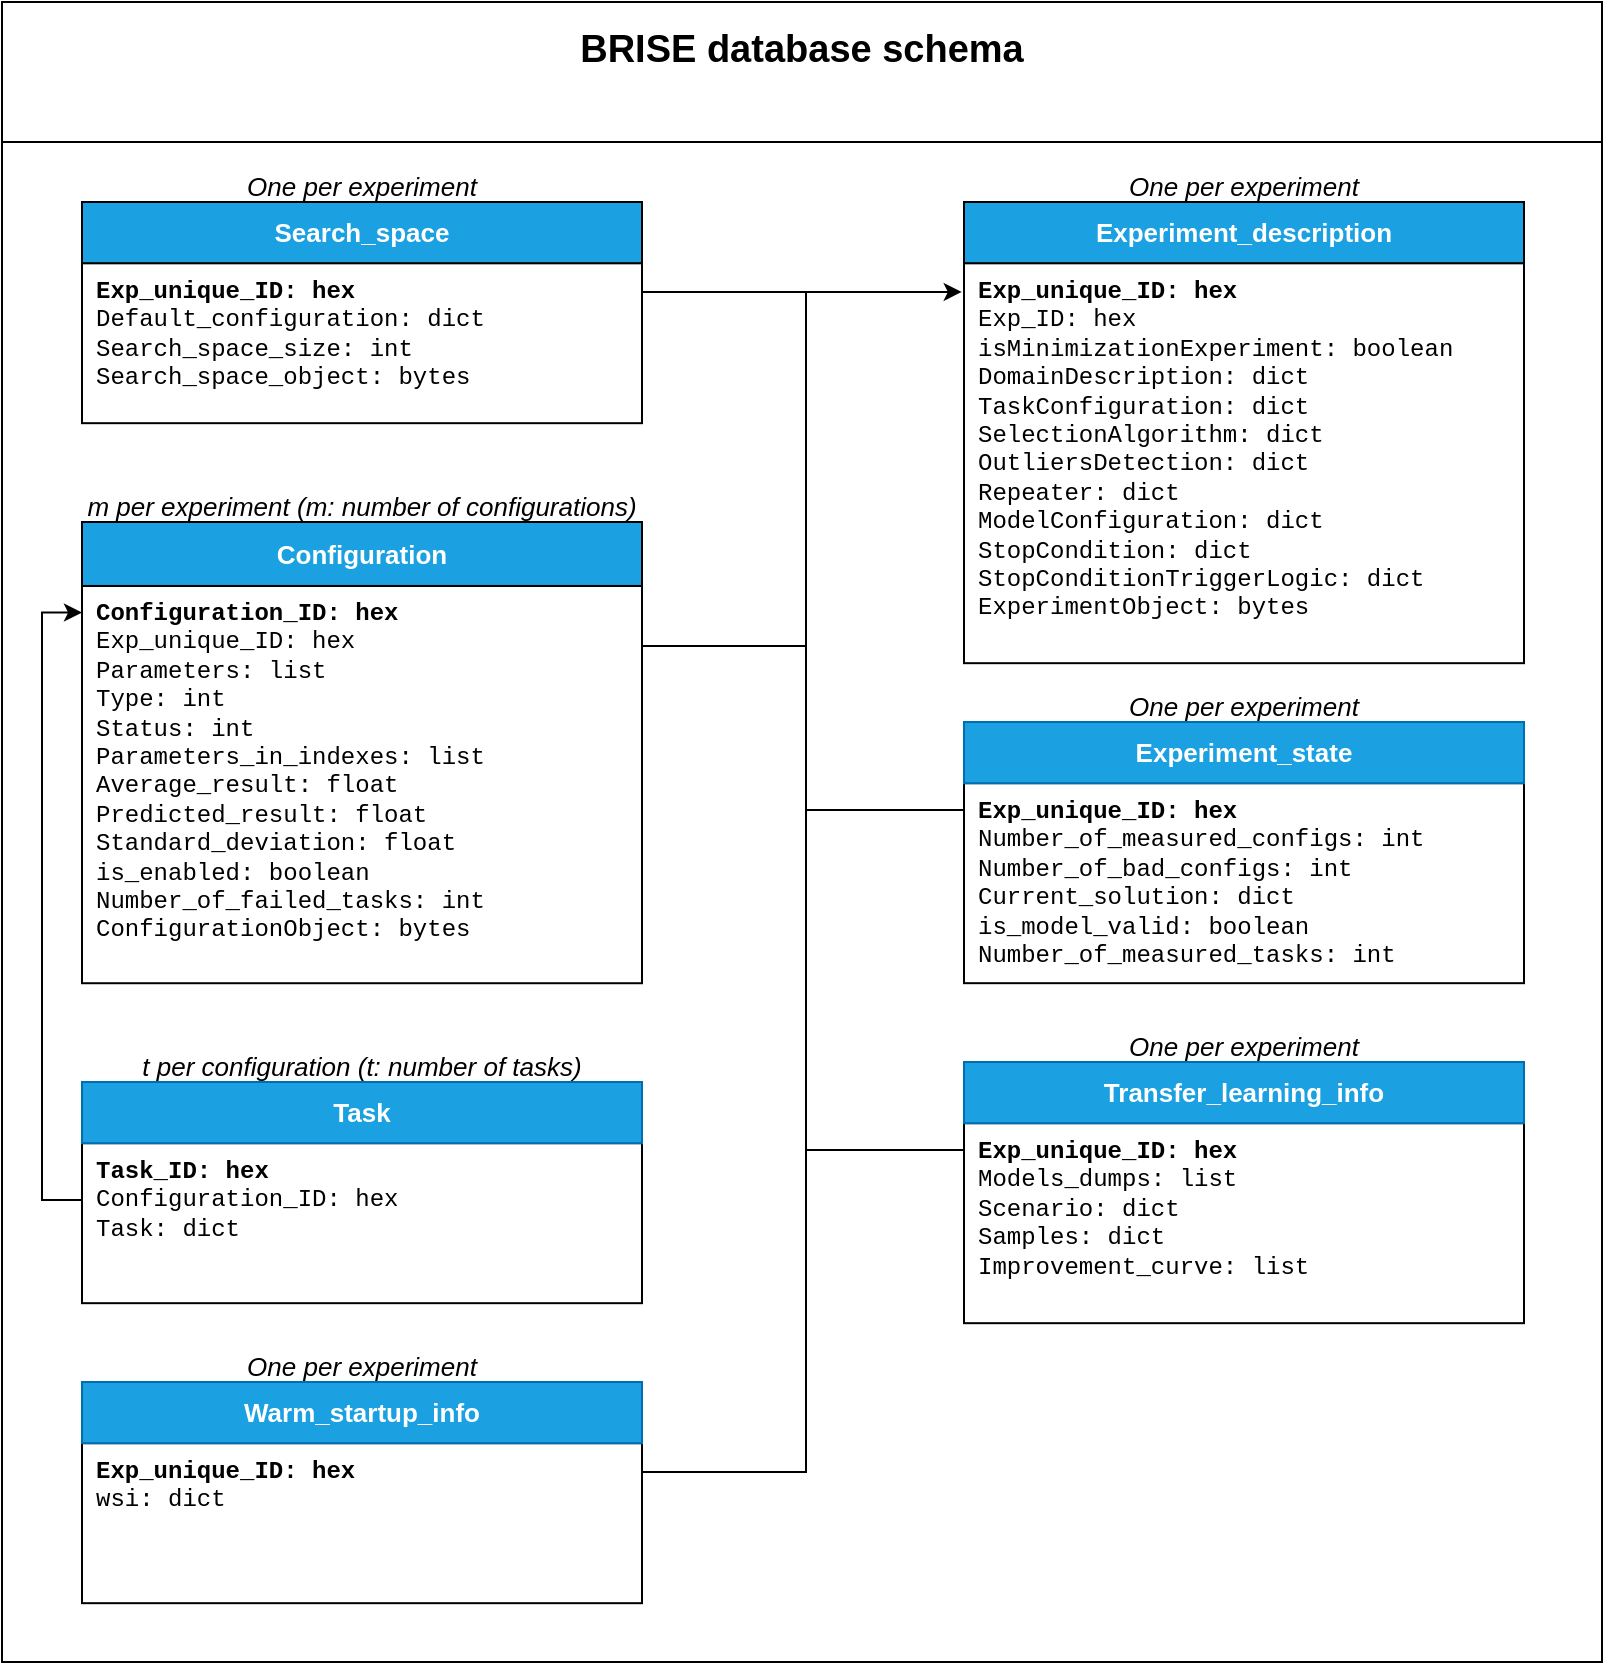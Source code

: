 <mxfile version="15.4.3" type="device"><diagram id="2NLk6kT1LeRtpD3JBzhc" name="Page-1"><mxGraphModel dx="1350" dy="793" grid="1" gridSize="10" guides="1" tooltips="1" connect="1" arrows="1" fold="1" page="1" pageScale="1" pageWidth="850" pageHeight="1100" math="0" shadow="0"><root><mxCell id="0"/><mxCell id="1" parent="0"/><mxCell id="XHbNjHFwVEkmWZbRaQx7-80" value="" style="rounded=0;whiteSpace=wrap;html=1;shadow=0;glass=0;labelBackgroundColor=none;sketch=0;fontFamily=Courier New;fontSize=13;strokeColor=#000000;fillColor=default;gradientColor=none;align=left;verticalAlign=top;" parent="1" vertex="1"><mxGeometry x="25" y="150.0" width="800" height="760" as="geometry"/></mxCell><mxCell id="XHbNjHFwVEkmWZbRaQx7-81" value="&lt;div style=&quot;font-size: 19px&quot;&gt;&lt;font style=&quot;font-size: 19px&quot;&gt;&lt;b&gt;BRISE database schema&lt;/b&gt;&lt;/font&gt;&lt;/div&gt;&lt;div style=&quot;font-size: 19px&quot;&gt;&lt;font style=&quot;font-size: 19px&quot;&gt;&lt;b&gt;&lt;br&gt;&lt;/b&gt;&lt;/font&gt;&lt;/div&gt;" style="rounded=0;whiteSpace=wrap;html=1;shadow=0;glass=0;labelBackgroundColor=none;sketch=0;fontFamily=Helvetica;fontSize=13;strokeColor=#000000;fillColor=default;gradientColor=none;align=center;verticalAlign=middle;" parent="1" vertex="1"><mxGeometry x="25" y="80" width="800" height="70" as="geometry"/></mxCell><mxCell id="XHbNjHFwVEkmWZbRaQx7-50" style="edgeStyle=orthogonalEdgeStyle;rounded=0;orthogonalLoop=1;jettySize=auto;html=1;exitX=0;exitY=0.355;exitDx=0;exitDy=0;entryX=0;entryY=0.067;entryDx=0;entryDy=0;entryPerimeter=0;fontFamily=Courier New;fontSize=13;exitPerimeter=0;" parent="1" source="XHbNjHFwVEkmWZbRaQx7-40" target="XHbNjHFwVEkmWZbRaQx7-46" edge="1"><mxGeometry relative="1" as="geometry"/></mxCell><mxCell id="XHbNjHFwVEkmWZbRaQx7-70" value="" style="endArrow=classic;html=1;rounded=0;fontFamily=Courier New;fontSize=13;edgeStyle=orthogonalEdgeStyle;entryX=-0.004;entryY=0.072;entryDx=0;entryDy=0;entryPerimeter=0;" parent="1" target="XHbNjHFwVEkmWZbRaQx7-37" edge="1"><mxGeometry width="50" height="50" relative="1" as="geometry"><mxPoint x="427" y="815.5" as="sourcePoint"/><mxPoint x="496.16" y="224.79" as="targetPoint"/><Array as="points"><mxPoint x="427" y="225"/></Array></mxGeometry></mxCell><mxCell id="XHbNjHFwVEkmWZbRaQx7-74" style="edgeStyle=orthogonalEdgeStyle;rounded=0;orthogonalLoop=1;jettySize=auto;html=1;exitX=0.999;exitY=0.143;exitDx=0;exitDy=0;fontFamily=Courier New;fontSize=13;endArrow=none;endFill=0;exitPerimeter=0;" parent="1" edge="1"><mxGeometry relative="1" as="geometry"><mxPoint x="506" y="654" as="targetPoint"/><mxPoint x="427" y="654" as="sourcePoint"/><Array as="points"><mxPoint x="475.28" y="654.11"/><mxPoint x="515.28" y="654.11"/></Array></mxGeometry></mxCell><mxCell id="XHbNjHFwVEkmWZbRaQx7-75" style="edgeStyle=orthogonalEdgeStyle;rounded=0;orthogonalLoop=1;jettySize=auto;html=1;exitX=0.999;exitY=0.143;exitDx=0;exitDy=0;fontFamily=Courier New;fontSize=13;endArrow=none;endFill=0;exitPerimeter=0;" parent="1" edge="1"><mxGeometry relative="1" as="geometry"><mxPoint x="427" y="815" as="targetPoint"/><mxPoint x="345" y="815" as="sourcePoint"/><Array as="points"><mxPoint x="406.28" y="815.11"/><mxPoint x="446.28" y="815.11"/></Array></mxGeometry></mxCell><mxCell id="XHbNjHFwVEkmWZbRaQx7-77" style="edgeStyle=orthogonalEdgeStyle;rounded=0;orthogonalLoop=1;jettySize=auto;html=1;exitX=0.999;exitY=0.143;exitDx=0;exitDy=0;fontFamily=Courier New;fontSize=13;endArrow=none;endFill=0;exitPerimeter=0;" parent="1" edge="1"><mxGeometry relative="1" as="geometry"><mxPoint x="506" y="484.0" as="targetPoint"/><mxPoint x="427" y="484.0" as="sourcePoint"/><Array as="points"><mxPoint x="475.28" y="484.11"/><mxPoint x="515.28" y="484.11"/></Array></mxGeometry></mxCell><mxCell id="XHbNjHFwVEkmWZbRaQx7-78" style="edgeStyle=orthogonalEdgeStyle;rounded=0;orthogonalLoop=1;jettySize=auto;html=1;exitX=0.999;exitY=0.143;exitDx=0;exitDy=0;fontFamily=Courier New;fontSize=13;endArrow=none;endFill=0;exitPerimeter=0;" parent="1" edge="1"><mxGeometry relative="1" as="geometry"><mxPoint x="427" y="402.0" as="targetPoint"/><mxPoint x="345.0" y="402.0" as="sourcePoint"/><Array as="points"><mxPoint x="396.28" y="402.11"/><mxPoint x="436.28" y="402.11"/></Array></mxGeometry></mxCell><mxCell id="XHbNjHFwVEkmWZbRaQx7-79" style="edgeStyle=orthogonalEdgeStyle;rounded=0;orthogonalLoop=1;jettySize=auto;html=1;exitX=0.999;exitY=0.143;exitDx=0;exitDy=0;fontFamily=Courier New;fontSize=13;endArrow=none;endFill=0;exitPerimeter=0;" parent="1" edge="1"><mxGeometry relative="1" as="geometry"><mxPoint x="427" y="225.0" as="targetPoint"/><mxPoint x="345.0" y="225.0" as="sourcePoint"/><Array as="points"><mxPoint x="396.28" y="225.11"/><mxPoint x="436.28" y="225.11"/></Array></mxGeometry></mxCell><mxCell id="XHbNjHFwVEkmWZbRaQx7-92" value="" style="group" parent="1" vertex="1" connectable="0"><mxGeometry x="65" y="160.0" width="280" height="130.59" as="geometry"/></mxCell><mxCell id="XHbNjHFwVEkmWZbRaQx7-1" value="&lt;b&gt;Exp_unique_ID: hex&lt;/b&gt;&lt;br&gt;Default_configuration: dict&lt;br&gt;Search_space_size: int&lt;br&gt;Search_space_object: bytes" style="rounded=0;align=left;verticalAlign=top;spacing=2;spacingLeft=5;spacingBottom=0;glass=0;shadow=0;sketch=0;fontFamily=Courier New;fontSize=12;labelBackgroundColor=none;whiteSpace=wrap;html=1;" parent="XHbNjHFwVEkmWZbRaQx7-92" vertex="1"><mxGeometry y="50.59" width="280" height="80" as="geometry"/></mxCell><mxCell id="XHbNjHFwVEkmWZbRaQx7-2" value="Search_space" style="rounded=0;whiteSpace=wrap;html=1;fillColor=#1ba1e2;strokeColor=#000000;sketch=0;fontStyle=1;fontColor=#ffffff;fontSize=13;" parent="XHbNjHFwVEkmWZbRaQx7-92" vertex="1"><mxGeometry y="20" width="280" height="30.588" as="geometry"/></mxCell><mxCell id="XHbNjHFwVEkmWZbRaQx7-83" value="One per experiment" style="text;html=1;strokeColor=none;fillColor=none;align=center;verticalAlign=middle;whiteSpace=wrap;rounded=0;shadow=0;glass=0;labelBackgroundColor=none;sketch=0;fontFamily=Helvetica;fontSize=13;fontStyle=2" parent="XHbNjHFwVEkmWZbRaQx7-92" vertex="1"><mxGeometry width="280" height="23" as="geometry"/></mxCell><mxCell id="XHbNjHFwVEkmWZbRaQx7-93" value="" style="group" parent="1" vertex="1" connectable="0"><mxGeometry x="506" y="160.0" width="280" height="250.59" as="geometry"/></mxCell><mxCell id="XHbNjHFwVEkmWZbRaQx7-84" value="One per experiment" style="text;html=1;strokeColor=none;fillColor=none;align=center;verticalAlign=middle;whiteSpace=wrap;rounded=0;shadow=0;glass=0;labelBackgroundColor=none;sketch=0;fontFamily=Helvetica;fontSize=13;fontStyle=2" parent="XHbNjHFwVEkmWZbRaQx7-93" vertex="1"><mxGeometry width="280" height="23" as="geometry"/></mxCell><mxCell id="XHbNjHFwVEkmWZbRaQx7-37" value="&lt;b&gt;Exp_unique_ID: hex&lt;/b&gt;&lt;br&gt;&lt;div&gt;Exp_ID: hex&lt;/div&gt;&lt;div&gt;isMinimizationExperiment: boolean&lt;/div&gt;&lt;div&gt;DomainDescription: dict&lt;/div&gt;&lt;div&gt;TaskConfiguration: dict&lt;/div&gt;&lt;div&gt;SelectionAlgorithm: dict&lt;/div&gt;&lt;div&gt;OutliersDetection: dict&lt;/div&gt;&lt;div&gt;Repeater: dict&lt;/div&gt;&lt;div&gt;ModelConfiguration: dict&lt;/div&gt;&lt;div&gt;StopCondition: dict&lt;/div&gt;&lt;div&gt;StopConditionTriggerLogic: dict&lt;/div&gt;&lt;div&gt;ExperimentObject: bytes&lt;br&gt;&lt;/div&gt;" style="rounded=0;align=left;verticalAlign=top;spacing=2;spacingLeft=5;spacingBottom=0;glass=0;shadow=0;sketch=0;fontFamily=Courier New;fontSize=12;labelBackgroundColor=none;whiteSpace=wrap;html=1;" parent="XHbNjHFwVEkmWZbRaQx7-93" vertex="1"><mxGeometry y="50.59" width="280" height="200" as="geometry"/></mxCell><mxCell id="XHbNjHFwVEkmWZbRaQx7-38" value="Experiment_description" style="rounded=0;whiteSpace=wrap;html=1;fillColor=#1ba1e2;strokeColor=#000000;sketch=0;fontStyle=1;fontColor=#ffffff;fontSize=13;" parent="XHbNjHFwVEkmWZbRaQx7-93" vertex="1"><mxGeometry y="20" width="280" height="30.59" as="geometry"/></mxCell><mxCell id="XHbNjHFwVEkmWZbRaQx7-94" value="" style="group" parent="1" vertex="1" connectable="0"><mxGeometry x="65" y="320.0" width="280" height="250.617" as="geometry"/></mxCell><mxCell id="XHbNjHFwVEkmWZbRaQx7-85" value="&lt;span&gt;m&lt;/span&gt; per experiment (&lt;span&gt;m: number of configurations)&lt;br&gt;&lt;/span&gt;" style="text;html=1;strokeColor=none;fillColor=none;align=center;verticalAlign=middle;whiteSpace=wrap;rounded=0;shadow=0;glass=0;labelBackgroundColor=none;sketch=0;fontFamily=Helvetica;fontSize=13;fontStyle=2" parent="XHbNjHFwVEkmWZbRaQx7-94" vertex="1"><mxGeometry width="280" height="23" as="geometry"/></mxCell><mxCell id="XHbNjHFwVEkmWZbRaQx7-46" value="&lt;b&gt;Configuration_ID: hex&lt;/b&gt;&lt;br&gt;&lt;div&gt;Exp_unique_ID: hex&lt;/div&gt;&lt;div&gt;Parameters: list&lt;/div&gt;&lt;div&gt;Type: int&lt;/div&gt;&lt;div&gt;Status: int&lt;/div&gt;&lt;div&gt;Parameters_in_indexes: list&lt;/div&gt;&lt;div&gt;Average_result: float&lt;/div&gt;&lt;div&gt;Predicted_result: float&lt;/div&gt;&lt;div&gt;Standard_deviation: float&lt;/div&gt;&lt;div&gt;is_enabled: boolean&lt;/div&gt;&lt;div&gt;Number_of_failed_tasks: int&lt;/div&gt;&lt;div&gt;ConfigurationObject: bytes&lt;br&gt;&lt;/div&gt;" style="rounded=0;align=left;verticalAlign=top;spacing=2;spacingLeft=5;spacingBottom=0;glass=0;shadow=0;sketch=0;fontFamily=Courier New;fontSize=12;labelBackgroundColor=none;whiteSpace=wrap;html=1;" parent="XHbNjHFwVEkmWZbRaQx7-94" vertex="1"><mxGeometry y="51.98" width="280" height="198.636" as="geometry"/></mxCell><mxCell id="XHbNjHFwVEkmWZbRaQx7-47" value="Configuration" style="rounded=0;whiteSpace=wrap;html=1;fillColor=#1ba1e2;strokeColor=#000000;sketch=0;fontStyle=1;fontColor=#ffffff;fontSize=13;" parent="XHbNjHFwVEkmWZbRaQx7-94" vertex="1"><mxGeometry y="20.0" width="280" height="31.979" as="geometry"/></mxCell><mxCell id="XHbNjHFwVEkmWZbRaQx7-95" value="" style="group" parent="1" vertex="1" connectable="0"><mxGeometry x="506" y="420.0" width="280" height="150.59" as="geometry"/></mxCell><mxCell id="XHbNjHFwVEkmWZbRaQx7-86" value="One per experiment" style="text;html=1;strokeColor=none;fillColor=none;align=center;verticalAlign=middle;whiteSpace=wrap;rounded=0;shadow=0;glass=0;labelBackgroundColor=none;sketch=0;fontFamily=Helvetica;fontSize=13;fontStyle=2" parent="XHbNjHFwVEkmWZbRaQx7-95" vertex="1"><mxGeometry width="280" height="23" as="geometry"/></mxCell><mxCell id="XHbNjHFwVEkmWZbRaQx7-43" value="&lt;b&gt;Exp_unique_ID: hex&lt;/b&gt;&lt;br&gt;&lt;div&gt;Number_of_measured_configs: int&lt;/div&gt;&lt;div&gt;Number_of_bad_configs: int&lt;/div&gt;&lt;div&gt;Current_solution: dict&lt;/div&gt;&lt;div&gt;is_model_valid: boolean&lt;/div&gt;&lt;div&gt;&lt;span class=&quot;mx_EventTile_body&quot; dir=&quot;auto&quot;&gt;Number_of_measured_tasks: int&lt;br&gt;&lt;/span&gt;&lt;/div&gt;" style="rounded=0;align=left;verticalAlign=top;spacing=2;spacingLeft=5;spacingBottom=0;glass=0;shadow=0;sketch=0;fontFamily=Courier New;fontSize=12;labelBackgroundColor=none;whiteSpace=wrap;html=1;" parent="XHbNjHFwVEkmWZbRaQx7-95" vertex="1"><mxGeometry y="50.59" width="280" height="100" as="geometry"/></mxCell><mxCell id="XHbNjHFwVEkmWZbRaQx7-44" value="Experiment_state" style="rounded=0;whiteSpace=wrap;html=1;fillColor=#1ba1e2;strokeColor=#006EAF;sketch=0;fontStyle=1;fontColor=#ffffff;fontSize=13;" parent="XHbNjHFwVEkmWZbRaQx7-95" vertex="1"><mxGeometry y="20.0" width="280" height="30.588" as="geometry"/></mxCell><mxCell id="XHbNjHFwVEkmWZbRaQx7-96" value="" style="group" parent="1" vertex="1" connectable="0"><mxGeometry x="65" y="600" width="280" height="130.59" as="geometry"/></mxCell><mxCell id="XHbNjHFwVEkmWZbRaQx7-87" value="&lt;span&gt;t&lt;/span&gt; per configuration (&lt;span&gt;t: number of tasks)&lt;br&gt;&lt;/span&gt;" style="text;html=1;strokeColor=none;fillColor=none;align=center;verticalAlign=middle;whiteSpace=wrap;rounded=0;shadow=0;glass=0;labelBackgroundColor=none;sketch=0;fontFamily=Helvetica;fontSize=13;fontStyle=2" parent="XHbNjHFwVEkmWZbRaQx7-96" vertex="1"><mxGeometry width="280" height="23" as="geometry"/></mxCell><mxCell id="XHbNjHFwVEkmWZbRaQx7-40" value="&lt;div&gt;&lt;b&gt;Task_ID: hex&lt;/b&gt;&lt;/div&gt;&lt;div&gt;Configuration_ID: hex&lt;/div&gt;&lt;div&gt;Task: dict&lt;br&gt;&lt;/div&gt;" style="rounded=0;align=left;verticalAlign=top;spacing=2;spacingLeft=5;spacingBottom=0;glass=0;shadow=0;sketch=0;fontFamily=Courier New;fontSize=12;labelBackgroundColor=none;whiteSpace=wrap;html=1;" parent="XHbNjHFwVEkmWZbRaQx7-96" vertex="1"><mxGeometry y="50.59" width="280" height="80" as="geometry"/></mxCell><mxCell id="XHbNjHFwVEkmWZbRaQx7-41" value="Task" style="rounded=0;whiteSpace=wrap;html=1;fillColor=#1ba1e2;strokeColor=#006EAF;sketch=0;fontStyle=1;fontColor=#ffffff;fontSize=13;" parent="XHbNjHFwVEkmWZbRaQx7-96" vertex="1"><mxGeometry y="20" width="280" height="30.588" as="geometry"/></mxCell><mxCell id="XHbNjHFwVEkmWZbRaQx7-97" value="" style="group" parent="1" vertex="1" connectable="0"><mxGeometry x="506" y="590" width="280" height="150.59" as="geometry"/></mxCell><mxCell id="XHbNjHFwVEkmWZbRaQx7-88" value="One per experiment" style="text;html=1;strokeColor=none;fillColor=none;align=center;verticalAlign=middle;whiteSpace=wrap;rounded=0;shadow=0;glass=0;labelBackgroundColor=none;sketch=0;fontFamily=Helvetica;fontSize=13;fontStyle=2" parent="XHbNjHFwVEkmWZbRaQx7-97" vertex="1"><mxGeometry width="280" height="23" as="geometry"/></mxCell><mxCell id="XHbNjHFwVEkmWZbRaQx7-54" value="&lt;b&gt;Exp_unique_ID: hex&lt;/b&gt;&lt;br&gt;&lt;div&gt;Models_dumps: list&lt;/div&gt;&lt;div&gt;Scenario: dict&lt;/div&gt;&lt;div&gt;Samples: dict&lt;/div&gt;&lt;div&gt;Improvement_curve: list&lt;br&gt;&lt;/div&gt;" style="rounded=0;align=left;verticalAlign=top;spacing=2;spacingLeft=5;spacingBottom=0;glass=0;shadow=0;sketch=0;fontFamily=Courier New;fontSize=12;labelBackgroundColor=none;whiteSpace=wrap;html=1;" parent="XHbNjHFwVEkmWZbRaQx7-97" vertex="1"><mxGeometry y="50.59" width="280" height="100" as="geometry"/></mxCell><mxCell id="XHbNjHFwVEkmWZbRaQx7-55" value="Transfer_learning_info" style="rounded=0;whiteSpace=wrap;html=1;fillColor=#1ba1e2;strokeColor=#006EAF;sketch=0;fontStyle=1;fontColor=#ffffff;fontSize=13;" parent="XHbNjHFwVEkmWZbRaQx7-97" vertex="1"><mxGeometry y="20" width="280" height="30.588" as="geometry"/></mxCell><mxCell id="XHbNjHFwVEkmWZbRaQx7-98" value="" style="group" parent="1" vertex="1" connectable="0"><mxGeometry x="65" y="750" width="280" height="130.59" as="geometry"/></mxCell><mxCell id="XHbNjHFwVEkmWZbRaQx7-90" value="One per experiment" style="text;html=1;strokeColor=none;fillColor=none;align=center;verticalAlign=middle;whiteSpace=wrap;rounded=0;shadow=0;glass=0;labelBackgroundColor=none;sketch=0;fontFamily=Helvetica;fontSize=13;fontStyle=2" parent="XHbNjHFwVEkmWZbRaQx7-98" vertex="1"><mxGeometry width="280" height="23" as="geometry"/></mxCell><mxCell id="XHbNjHFwVEkmWZbRaQx7-57" value="&lt;div&gt;&lt;b&gt;Exp_unique_ID: hex&lt;br&gt;&lt;/b&gt;&lt;/div&gt;&lt;div&gt;wsi: dict&lt;br&gt;&lt;/div&gt;" style="rounded=0;align=left;verticalAlign=top;spacing=2;spacingLeft=5;spacingBottom=0;glass=0;shadow=0;sketch=0;fontFamily=Courier New;fontSize=12;labelBackgroundColor=none;whiteSpace=wrap;html=1;" parent="XHbNjHFwVEkmWZbRaQx7-98" vertex="1"><mxGeometry y="50.59" width="280" height="80" as="geometry"/></mxCell><mxCell id="XHbNjHFwVEkmWZbRaQx7-58" value="Warm_startup_info" style="rounded=0;whiteSpace=wrap;html=1;fillColor=#1ba1e2;strokeColor=#006EAF;sketch=0;fontStyle=1;fontColor=#ffffff;fontSize=13;" parent="XHbNjHFwVEkmWZbRaQx7-98" vertex="1"><mxGeometry y="20" width="280" height="30.588" as="geometry"/></mxCell></root></mxGraphModel></diagram></mxfile>